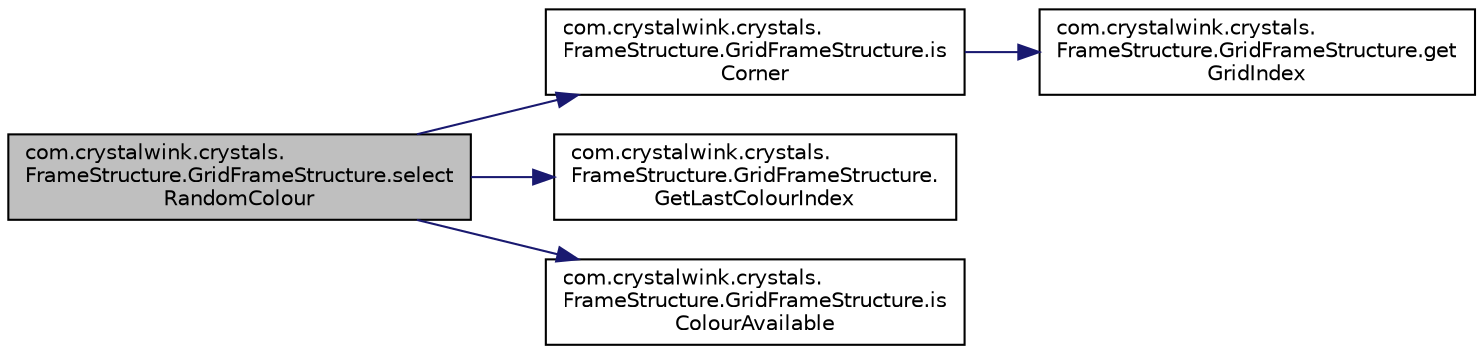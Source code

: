 digraph "com.crystalwink.crystals.FrameStructure.GridFrameStructure.selectRandomColour"
{
  edge [fontname="Helvetica",fontsize="10",labelfontname="Helvetica",labelfontsize="10"];
  node [fontname="Helvetica",fontsize="10",shape=record];
  rankdir="LR";
  Node1 [label="com.crystalwink.crystals.\lFrameStructure.GridFrameStructure.select\lRandomColour",height=0.2,width=0.4,color="black", fillcolor="grey75", style="filled" fontcolor="black"];
  Node1 -> Node2 [color="midnightblue",fontsize="10",style="solid",fontname="Helvetica"];
  Node2 [label="com.crystalwink.crystals.\lFrameStructure.GridFrameStructure.is\lCorner",height=0.2,width=0.4,color="black", fillcolor="white", style="filled",URL="$classcom_1_1crystalwink_1_1crystals_1_1FrameStructure_1_1GridFrameStructure.html#afee873bacdc5cb52ad2b7737e4cb4d25"];
  Node2 -> Node3 [color="midnightblue",fontsize="10",style="solid",fontname="Helvetica"];
  Node3 [label="com.crystalwink.crystals.\lFrameStructure.GridFrameStructure.get\lGridIndex",height=0.2,width=0.4,color="black", fillcolor="white", style="filled",URL="$classcom_1_1crystalwink_1_1crystals_1_1FrameStructure_1_1GridFrameStructure.html#ab94b654ffa6e903dfc4f032beaaa4f4d"];
  Node1 -> Node4 [color="midnightblue",fontsize="10",style="solid",fontname="Helvetica"];
  Node4 [label="com.crystalwink.crystals.\lFrameStructure.GridFrameStructure.\lGetLastColourIndex",height=0.2,width=0.4,color="black", fillcolor="white", style="filled",URL="$classcom_1_1crystalwink_1_1crystals_1_1FrameStructure_1_1GridFrameStructure.html#abf066aed77e0cc49a10f4599cdfc7e1e"];
  Node1 -> Node5 [color="midnightblue",fontsize="10",style="solid",fontname="Helvetica"];
  Node5 [label="com.crystalwink.crystals.\lFrameStructure.GridFrameStructure.is\lColourAvailable",height=0.2,width=0.4,color="black", fillcolor="white", style="filled",URL="$classcom_1_1crystalwink_1_1crystals_1_1FrameStructure_1_1GridFrameStructure.html#aa10e9b6a6d97619171f5202e32b7154e"];
}

